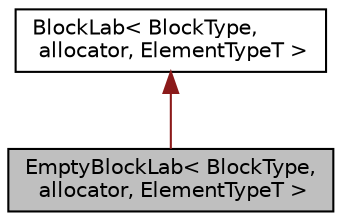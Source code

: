 digraph "EmptyBlockLab&lt; BlockType, allocator, ElementTypeT &gt;"
{
  edge [fontname="Helvetica",fontsize="10",labelfontname="Helvetica",labelfontsize="10"];
  node [fontname="Helvetica",fontsize="10",shape=record];
  Node1 [label="EmptyBlockLab\< BlockType,\l allocator, ElementTypeT \>",height=0.2,width=0.4,color="black", fillcolor="grey75", style="filled", fontcolor="black"];
  Node2 -> Node1 [dir="back",color="firebrick4",fontsize="10",style="solid",fontname="Helvetica"];
  Node2 [label="BlockLab\< BlockType,\l allocator, ElementTypeT \>",height=0.2,width=0.4,color="black", fillcolor="white", style="filled",URL="$class_block_lab.html"];
}
